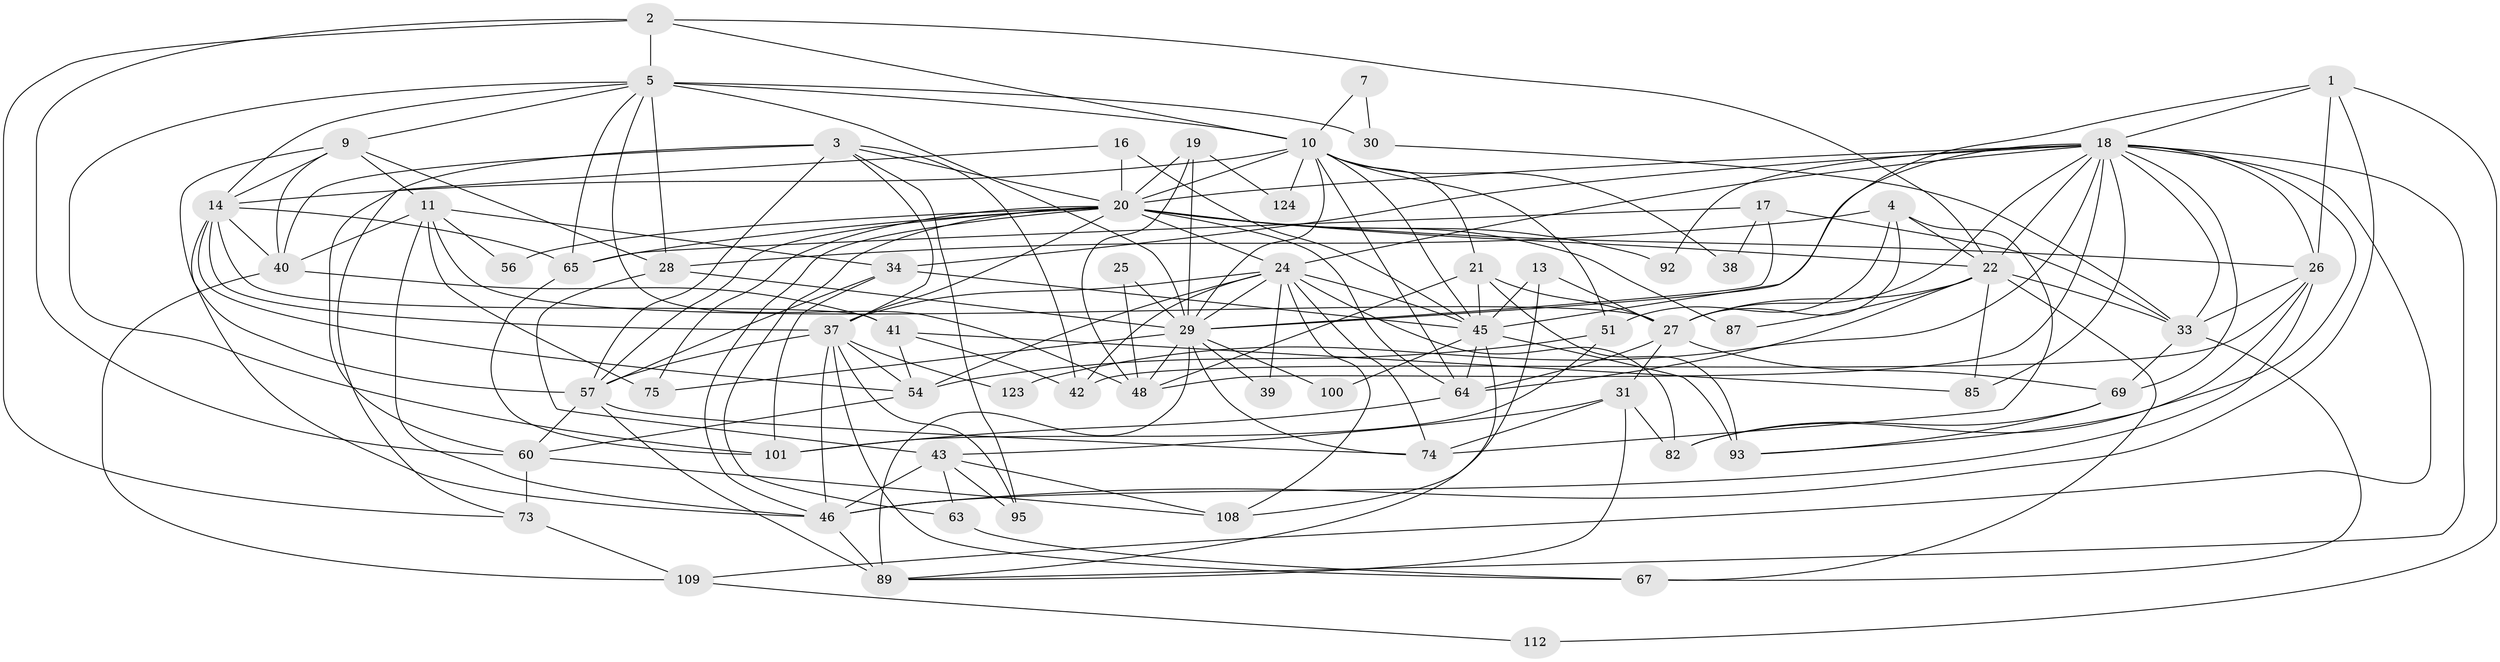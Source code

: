 // original degree distribution, {5: 0.2, 4: 0.2923076923076923, 2: 0.16153846153846155, 3: 0.2076923076923077, 6: 0.09230769230769231, 7: 0.038461538461538464, 8: 0.007692307692307693}
// Generated by graph-tools (version 1.1) at 2025/15/03/09/25 04:15:06]
// undirected, 65 vertices, 183 edges
graph export_dot {
graph [start="1"]
  node [color=gray90,style=filled];
  1;
  2;
  3 [super="+83+61+97"];
  4 [super="+130"];
  5 [super="+15+6"];
  7;
  9 [super="+121"];
  10 [super="+58+44"];
  11 [super="+12"];
  13;
  14 [super="+49"];
  16 [super="+122"];
  17;
  18 [super="+98+71+70"];
  19;
  20 [super="+113+50+35"];
  21 [super="+99+88"];
  22 [super="+23+47"];
  24 [super="+52"];
  25;
  26 [super="+59+36"];
  27 [super="+119+80"];
  28 [super="+68"];
  29 [super="+78+110"];
  30;
  31 [super="+32"];
  33 [super="+111"];
  34;
  37 [super="+126+53"];
  38;
  39;
  40;
  41 [super="+66"];
  42;
  43;
  45 [super="+116"];
  46 [super="+114"];
  48;
  51;
  54 [super="+76+102"];
  56;
  57 [super="+84"];
  60 [super="+106"];
  63;
  64 [super="+79"];
  65;
  67;
  69;
  73;
  74 [super="+77"];
  75;
  82 [super="+96"];
  85;
  87 [super="+94"];
  89 [super="+103"];
  92;
  93 [super="+127"];
  95;
  100;
  101 [super="+105"];
  108 [super="+118"];
  109;
  112;
  123;
  124;
  1 -- 45;
  1 -- 46;
  1 -- 112;
  1 -- 26;
  1 -- 18;
  2 -- 60;
  2 -- 10;
  2 -- 22;
  2 -- 73;
  2 -- 5;
  3 -- 37;
  3 -- 40 [weight=2];
  3 -- 57;
  3 -- 42;
  3 -- 95;
  3 -- 20;
  3 -- 60;
  4 -- 51;
  4 -- 27;
  4 -- 22;
  4 -- 74;
  4 -- 28;
  5 -- 65;
  5 -- 101;
  5 -- 9;
  5 -- 14 [weight=2];
  5 -- 28;
  5 -- 29 [weight=2];
  5 -- 30;
  5 -- 10 [weight=2];
  5 -- 48;
  7 -- 30;
  7 -- 10;
  9 -- 40;
  9 -- 11;
  9 -- 28;
  9 -- 57;
  9 -- 14;
  10 -- 38;
  10 -- 45;
  10 -- 64;
  10 -- 51;
  10 -- 20;
  10 -- 124;
  10 -- 29;
  10 -- 14;
  10 -- 21;
  11 -- 34;
  11 -- 75;
  11 -- 46;
  11 -- 40;
  11 -- 56;
  11 -- 27;
  13 -- 108;
  13 -- 27;
  13 -- 45;
  14 -- 46;
  14 -- 40;
  14 -- 37 [weight=2];
  14 -- 65;
  14 -- 54;
  14 -- 41;
  16 -- 73;
  16 -- 20;
  16 -- 45;
  17 -- 65;
  17 -- 38;
  17 -- 29 [weight=2];
  17 -- 33;
  18 -- 48;
  18 -- 82;
  18 -- 89;
  18 -- 26;
  18 -- 27;
  18 -- 33;
  18 -- 109;
  18 -- 22;
  18 -- 92;
  18 -- 29;
  18 -- 34;
  18 -- 20;
  18 -- 69;
  18 -- 85;
  18 -- 24;
  18 -- 123;
  19 -- 48;
  19 -- 124;
  19 -- 20;
  19 -- 29;
  20 -- 64 [weight=3];
  20 -- 65;
  20 -- 87 [weight=2];
  20 -- 92;
  20 -- 63;
  20 -- 37;
  20 -- 57;
  20 -- 24;
  20 -- 46;
  20 -- 56;
  20 -- 75;
  20 -- 26;
  20 -- 22;
  21 -- 27;
  21 -- 93;
  21 -- 45;
  21 -- 48;
  22 -- 67;
  22 -- 33;
  22 -- 64;
  22 -- 27;
  22 -- 85;
  22 -- 87;
  24 -- 39;
  24 -- 45;
  24 -- 37;
  24 -- 42;
  24 -- 74;
  24 -- 108;
  24 -- 82;
  24 -- 29;
  24 -- 54;
  25 -- 48;
  25 -- 29;
  26 -- 93;
  26 -- 33;
  26 -- 42;
  26 -- 46;
  27 -- 69;
  27 -- 31;
  27 -- 64;
  28 -- 43;
  28 -- 29;
  29 -- 39;
  29 -- 75;
  29 -- 89;
  29 -- 74;
  29 -- 48;
  29 -- 100;
  30 -- 33;
  31 -- 82;
  31 -- 74;
  31 -- 43;
  31 -- 89;
  33 -- 67;
  33 -- 69;
  34 -- 101;
  34 -- 45;
  34 -- 57;
  37 -- 54;
  37 -- 57;
  37 -- 46;
  37 -- 95;
  37 -- 67;
  37 -- 123;
  40 -- 41;
  40 -- 109;
  41 -- 42;
  41 -- 85;
  41 -- 54;
  43 -- 95;
  43 -- 63;
  43 -- 108;
  43 -- 46;
  45 -- 64 [weight=2];
  45 -- 100;
  45 -- 89;
  45 -- 93 [weight=2];
  46 -- 89;
  51 -- 101;
  51 -- 54;
  54 -- 60;
  57 -- 60;
  57 -- 89;
  57 -- 74;
  60 -- 108;
  60 -- 73;
  63 -- 67;
  64 -- 101;
  65 -- 101;
  69 -- 93;
  69 -- 82;
  73 -- 109;
  109 -- 112;
}
